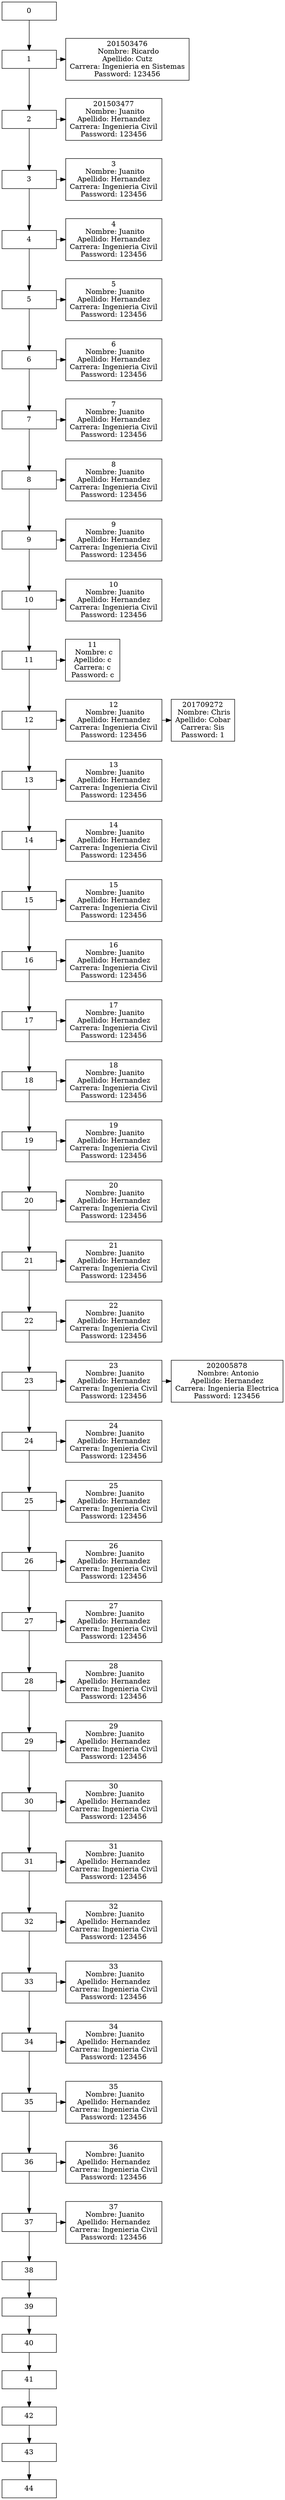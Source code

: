 digraph G{ 

node[ shape = box] 

0[label = "0", width=1.5, group = 1];

1[label = "1", width=1.5, group = 1];

2[label = "2", width=1.5, group = 1];

3[label = "3", width=1.5, group = 1];

4[label = "4", width=1.5, group = 1];

5[label = "5", width=1.5, group = 1];

6[label = "6", width=1.5, group = 1];

7[label = "7", width=1.5, group = 1];

8[label = "8", width=1.5, group = 1];

9[label = "9", width=1.5, group = 1];

10[label = "10", width=1.5, group = 1];

11[label = "11", width=1.5, group = 1];

12[label = "12", width=1.5, group = 1];

13[label = "13", width=1.5, group = 1];

14[label = "14", width=1.5, group = 1];

15[label = "15", width=1.5, group = 1];

16[label = "16", width=1.5, group = 1];

17[label = "17", width=1.5, group = 1];

18[label = "18", width=1.5, group = 1];

19[label = "19", width=1.5, group = 1];

20[label = "20", width=1.5, group = 1];

21[label = "21", width=1.5, group = 1];

22[label = "22", width=1.5, group = 1];

23[label = "23", width=1.5, group = 1];

24[label = "24", width=1.5, group = 1];

25[label = "25", width=1.5, group = 1];

26[label = "26", width=1.5, group = 1];

27[label = "27", width=1.5, group = 1];

28[label = "28", width=1.5, group = 1];

29[label = "29", width=1.5, group = 1];

30[label = "30", width=1.5, group = 1];

31[label = "31", width=1.5, group = 1];

32[label = "32", width=1.5, group = 1];

33[label = "33", width=1.5, group = 1];

34[label = "34", width=1.5, group = 1];

35[label = "35", width=1.5, group = 1];

36[label = "36", width=1.5, group = 1];

37[label = "37", width=1.5, group = 1];

38[label = "38", width=1.5, group = 1];

39[label = "39", width=1.5, group = 1];

40[label = "40", width=1.5, group = 1];

41[label = "41", width=1.5, group = 1];

42[label = "42", width=1.5, group = 1];

43[label = "43", width=1.5, group = 1];

44[label = "44", width=1.5, group = 1];

0 -> 1 ; 

1 -> 2 ; 

2 -> 3 ; 

3 -> 4 ; 

4 -> 5 ; 

5 -> 6 ; 

6 -> 7 ; 

7 -> 8 ; 

8 -> 9 ; 

9 -> 10 ; 

10 -> 11 ; 

11 -> 12 ; 

12 -> 13 ; 

13 -> 14 ; 

14 -> 15 ; 

15 -> 16 ; 

16 -> 17 ; 

17 -> 18 ; 

18 -> 19 ; 

19 -> 20 ; 

20 -> 21 ; 

21 -> 22 ; 

22 -> 23 ; 

23 -> 24 ; 

24 -> 25 ; 

25 -> 26 ; 

26 -> 27 ; 

27 -> 28 ; 

28 -> 29 ; 

29 -> 30 ; 

30 -> 31 ; 

31 -> 32 ; 

32 -> 33 ; 

33 -> 34 ; 

34 -> 35 ; 

35 -> 36 ; 

36 -> 37 ; 

37 -> 38 ; 

38 -> 39 ; 

39 -> 40 ; 

40 -> 41 ; 

41 -> 42 ; 

42 -> 43 ; 

43 -> 44 ; 

A201503476[label = "201503476
 Nombre: Ricardo
Apellido: Cutz
Carrera: Ingenieria en Sistemas
Password: 123456
", width=1.5, group = 2];

A201503477[label = "201503477
 Nombre: Juanito
Apellido: Hernandez
Carrera: Ingenieria Civil
Password: 123456
", width=1.5, group = 2];

A3[label = "3
 Nombre: Juanito
Apellido: Hernandez
Carrera: Ingenieria Civil
Password: 123456
", width=1.5, group = 2];

A4[label = "4
 Nombre: Juanito
Apellido: Hernandez
Carrera: Ingenieria Civil
Password: 123456
", width=1.5, group = 2];

A5[label = "5
 Nombre: Juanito
Apellido: Hernandez
Carrera: Ingenieria Civil
Password: 123456
", width=1.5, group = 2];

A6[label = "6
 Nombre: Juanito
Apellido: Hernandez
Carrera: Ingenieria Civil
Password: 123456
", width=1.5, group = 2];

A7[label = "7
 Nombre: Juanito
Apellido: Hernandez
Carrera: Ingenieria Civil
Password: 123456
", width=1.5, group = 2];

A8[label = "8
 Nombre: Juanito
Apellido: Hernandez
Carrera: Ingenieria Civil
Password: 123456
", width=1.5, group = 2];

A9[label = "9
 Nombre: Juanito
Apellido: Hernandez
Carrera: Ingenieria Civil
Password: 123456
", width=1.5, group = 2];

A10[label = "10
 Nombre: Juanito
Apellido: Hernandez
Carrera: Ingenieria Civil
Password: 123456
", width=1.5, group = 2];

A11[label = "11
 Nombre: c
Apellido: c
Carrera: c
Password: c
", width=1.5, group = 2];

A12[label = "12
 Nombre: Juanito
Apellido: Hernandez
Carrera: Ingenieria Civil
Password: 123456
", width=1.5, group = 2];

A201709272[label = "201709272
 Nombre: Chris
Apellido: Cobar
Carrera: Sis
Password: 1
", width=1.5, group = 3];

A13[label = "13
 Nombre: Juanito
Apellido: Hernandez
Carrera: Ingenieria Civil
Password: 123456
", width=1.5, group = 2];

A14[label = "14
 Nombre: Juanito
Apellido: Hernandez
Carrera: Ingenieria Civil
Password: 123456
", width=1.5, group = 2];

A15[label = "15
 Nombre: Juanito
Apellido: Hernandez
Carrera: Ingenieria Civil
Password: 123456
", width=1.5, group = 2];

A16[label = "16
 Nombre: Juanito
Apellido: Hernandez
Carrera: Ingenieria Civil
Password: 123456
", width=1.5, group = 2];

A17[label = "17
 Nombre: Juanito
Apellido: Hernandez
Carrera: Ingenieria Civil
Password: 123456
", width=1.5, group = 2];

A18[label = "18
 Nombre: Juanito
Apellido: Hernandez
Carrera: Ingenieria Civil
Password: 123456
", width=1.5, group = 2];

A19[label = "19
 Nombre: Juanito
Apellido: Hernandez
Carrera: Ingenieria Civil
Password: 123456
", width=1.5, group = 2];

A20[label = "20
 Nombre: Juanito
Apellido: Hernandez
Carrera: Ingenieria Civil
Password: 123456
", width=1.5, group = 2];

A21[label = "21
 Nombre: Juanito
Apellido: Hernandez
Carrera: Ingenieria Civil
Password: 123456
", width=1.5, group = 2];

A22[label = "22
 Nombre: Juanito
Apellido: Hernandez
Carrera: Ingenieria Civil
Password: 123456
", width=1.5, group = 2];

A23[label = "23
 Nombre: Juanito
Apellido: Hernandez
Carrera: Ingenieria Civil
Password: 123456
", width=1.5, group = 2];

A202005878[label = "202005878
 Nombre: Antonio
Apellido: Hernandez
Carrera: Ingenieria Electrica
Password: 123456
", width=1.5, group = 3];

A24[label = "24
 Nombre: Juanito
Apellido: Hernandez
Carrera: Ingenieria Civil
Password: 123456
", width=1.5, group = 2];

A25[label = "25
 Nombre: Juanito
Apellido: Hernandez
Carrera: Ingenieria Civil
Password: 123456
", width=1.5, group = 2];

A26[label = "26
 Nombre: Juanito
Apellido: Hernandez
Carrera: Ingenieria Civil
Password: 123456
", width=1.5, group = 2];

A27[label = "27
 Nombre: Juanito
Apellido: Hernandez
Carrera: Ingenieria Civil
Password: 123456
", width=1.5, group = 2];

A28[label = "28
 Nombre: Juanito
Apellido: Hernandez
Carrera: Ingenieria Civil
Password: 123456
", width=1.5, group = 2];

A29[label = "29
 Nombre: Juanito
Apellido: Hernandez
Carrera: Ingenieria Civil
Password: 123456
", width=1.5, group = 2];

A30[label = "30
 Nombre: Juanito
Apellido: Hernandez
Carrera: Ingenieria Civil
Password: 123456
", width=1.5, group = 2];

A31[label = "31
 Nombre: Juanito
Apellido: Hernandez
Carrera: Ingenieria Civil
Password: 123456
", width=1.5, group = 2];

A32[label = "32
 Nombre: Juanito
Apellido: Hernandez
Carrera: Ingenieria Civil
Password: 123456
", width=1.5, group = 2];

A33[label = "33
 Nombre: Juanito
Apellido: Hernandez
Carrera: Ingenieria Civil
Password: 123456
", width=1.5, group = 2];

A34[label = "34
 Nombre: Juanito
Apellido: Hernandez
Carrera: Ingenieria Civil
Password: 123456
", width=1.5, group = 2];

A35[label = "35
 Nombre: Juanito
Apellido: Hernandez
Carrera: Ingenieria Civil
Password: 123456
", width=1.5, group = 2];

A36[label = "36
 Nombre: Juanito
Apellido: Hernandez
Carrera: Ingenieria Civil
Password: 123456
", width=1.5, group = 2];

A37[label = "37
 Nombre: Juanito
Apellido: Hernandez
Carrera: Ingenieria Civil
Password: 123456
", width=1.5, group = 2];

A12 -> A201709272

A23 -> A202005878

1 -> A201503476

2 -> A201503477

3 -> A3

4 -> A4

5 -> A5

6 -> A6

7 -> A7

8 -> A8

9 -> A9

10 -> A10

11 -> A11

12 -> A12

13 -> A13

14 -> A14

15 -> A15

16 -> A16

17 -> A17

18 -> A18

19 -> A19

20 -> A20

21 -> A21

22 -> A22

23 -> A23

24 -> A24

25 -> A25

26 -> A26

27 -> A27

28 -> A28

29 -> A29

30 -> A30

31 -> A31

32 -> A32

33 -> A33

34 -> A34

35 -> A35

36 -> A36

37 -> A37

{rank =  same;0;}
{rank =  same;1;A201503476;}
{rank =  same;2;A201503477;}
{rank =  same;3;A3;}
{rank =  same;4;A4;}
{rank =  same;5;A5;}
{rank =  same;6;A6;}
{rank =  same;7;A7;}
{rank =  same;8;A8;}
{rank =  same;9;A9;}
{rank =  same;10;A10;}
{rank =  same;11;A11;}
{rank =  same;12;A12;A201709272;}
{rank =  same;13;A13;}
{rank =  same;14;A14;}
{rank =  same;15;A15;}
{rank =  same;16;A16;}
{rank =  same;17;A17;}
{rank =  same;18;A18;}
{rank =  same;19;A19;}
{rank =  same;20;A20;}
{rank =  same;21;A21;}
{rank =  same;22;A22;}
{rank =  same;23;A23;A202005878;}
{rank =  same;24;A24;}
{rank =  same;25;A25;}
{rank =  same;26;A26;}
{rank =  same;27;A27;}
{rank =  same;28;A28;}
{rank =  same;29;A29;}
{rank =  same;30;A30;}
{rank =  same;31;A31;}
{rank =  same;32;A32;}
{rank =  same;33;A33;}
{rank =  same;34;A34;}
{rank =  same;35;A35;}
{rank =  same;36;A36;}
{rank =  same;37;A37;}
{rank =  same;38;}
{rank =  same;39;}
{rank =  same;40;}
{rank =  same;41;}
{rank =  same;42;}
{rank =  same;43;}
{rank =  same;44;}
}
